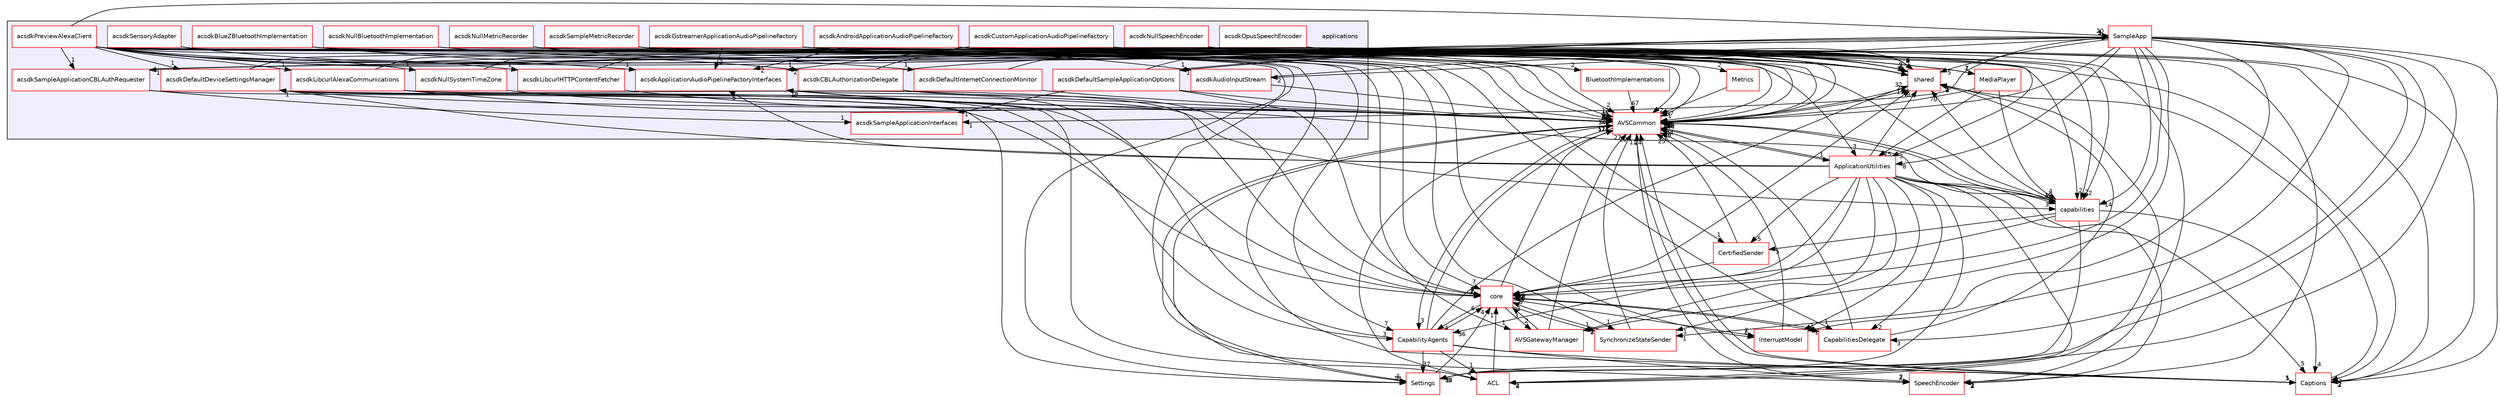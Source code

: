 digraph "/workplace/avs-device-sdk/applications" {
  compound=true
  node [ fontsize="10", fontname="Helvetica"];
  edge [ labelfontsize="10", labelfontname="Helvetica"];
  subgraph clusterdir_a6e4fee11f07c3b70486e88fe92cbbdc {
    graph [ bgcolor="#eeeeff", pencolor="black", label="" URL="dir_a6e4fee11f07c3b70486e88fe92cbbdc.html"];
    dir_a6e4fee11f07c3b70486e88fe92cbbdc [shape=plaintext label="applications"];
    dir_1cf53dd7f9966fe965530490bbad7057 [shape=box label="acsdkAndroidApplicationAudioPipelineFactory" color="red" fillcolor="white" style="filled" URL="dir_1cf53dd7f9966fe965530490bbad7057.html"];
    dir_5f7911d5aff7f3db61b81ea8d608701d [shape=box label="acsdkApplicationAudioPipelineFactoryInterfaces" color="red" fillcolor="white" style="filled" URL="dir_5f7911d5aff7f3db61b81ea8d608701d.html"];
    dir_6e5fdab6be803ed5b8181c38b7c94800 [shape=box label="acsdkAudioInputStream" color="red" fillcolor="white" style="filled" URL="dir_6e5fdab6be803ed5b8181c38b7c94800.html"];
    dir_6da513a35088d741074cab6b43d8e3f8 [shape=box label="acsdkBlueZBluetoothImplementation" color="red" fillcolor="white" style="filled" URL="dir_6da513a35088d741074cab6b43d8e3f8.html"];
    dir_364238d3763c18b6eab649c7e2690a5f [shape=box label="acsdkCBLAuthorizationDelegate" color="red" fillcolor="white" style="filled" URL="dir_364238d3763c18b6eab649c7e2690a5f.html"];
    dir_4db2804b83eeb6f824df12177a969a77 [shape=box label="acsdkCustomApplicationAudioPipelineFactory" color="red" fillcolor="white" style="filled" URL="dir_4db2804b83eeb6f824df12177a969a77.html"];
    dir_71f5bfcd0a5bab77daf39416ebe479fc [shape=box label="acsdkDefaultDeviceSettingsManager" color="red" fillcolor="white" style="filled" URL="dir_71f5bfcd0a5bab77daf39416ebe479fc.html"];
    dir_2b1324aab7372507d5b1023e15ff82ed [shape=box label="acsdkDefaultInternetConnectionMonitor" color="red" fillcolor="white" style="filled" URL="dir_2b1324aab7372507d5b1023e15ff82ed.html"];
    dir_d6da89875b90c7534db985b27b13c6a1 [shape=box label="acsdkDefaultSampleApplicationOptions" color="red" fillcolor="white" style="filled" URL="dir_d6da89875b90c7534db985b27b13c6a1.html"];
    dir_c1b37f1635fc8a7f15912cfd50e93f5b [shape=box label="acsdkGstreamerApplicationAudioPipelineFactory" color="red" fillcolor="white" style="filled" URL="dir_c1b37f1635fc8a7f15912cfd50e93f5b.html"];
    dir_dd3a3f4bad9cc2f3e4d0c1debdf7be7c [shape=box label="acsdkLibcurlAlexaCommunications" color="red" fillcolor="white" style="filled" URL="dir_dd3a3f4bad9cc2f3e4d0c1debdf7be7c.html"];
    dir_3331e98c94e2b3a45d3ee3dc3c4ccbde [shape=box label="acsdkLibcurlHTTPContentFetcher" color="red" fillcolor="white" style="filled" URL="dir_3331e98c94e2b3a45d3ee3dc3c4ccbde.html"];
    dir_e02d16e41de87394e4c037287f420699 [shape=box label="acsdkNullBluetoothImplementation" color="red" fillcolor="white" style="filled" URL="dir_e02d16e41de87394e4c037287f420699.html"];
    dir_3173ae89296cd01bbdb6a501d675bdf6 [shape=box label="acsdkNullMetricRecorder" color="red" fillcolor="white" style="filled" URL="dir_3173ae89296cd01bbdb6a501d675bdf6.html"];
    dir_7d20c5307202a034bc1a78ccc0c55583 [shape=box label="acsdkNullSpeechEncoder" color="red" fillcolor="white" style="filled" URL="dir_7d20c5307202a034bc1a78ccc0c55583.html"];
    dir_173ea26d5505b4a0e92ec4de82bbd352 [shape=box label="acsdkNullSystemTimeZone" color="red" fillcolor="white" style="filled" URL="dir_173ea26d5505b4a0e92ec4de82bbd352.html"];
    dir_96a67075439c4181990a0154ca292ecf [shape=box label="acsdkOpusSpeechEncoder" color="red" fillcolor="white" style="filled" URL="dir_96a67075439c4181990a0154ca292ecf.html"];
    dir_62711260edc4e066c7f76e6799d8392c [shape=box label="acsdkPreviewAlexaClient" color="red" fillcolor="white" style="filled" URL="dir_62711260edc4e066c7f76e6799d8392c.html"];
    dir_9ccf9315b0a27650f0f760a264808e11 [shape=box label="acsdkSampleApplicationCBLAuthRequester" color="red" fillcolor="white" style="filled" URL="dir_9ccf9315b0a27650f0f760a264808e11.html"];
    dir_0c573f6f99f98abb37dc81ba5bc6038c [shape=box label="acsdkSampleApplicationInterfaces" color="red" fillcolor="white" style="filled" URL="dir_0c573f6f99f98abb37dc81ba5bc6038c.html"];
    dir_f0211a837f5821a6a4f7dce18e559ffd [shape=box label="acsdkSampleMetricRecorder" color="red" fillcolor="white" style="filled" URL="dir_f0211a837f5821a6a4f7dce18e559ffd.html"];
    dir_0ebafafa6006f5ef4aa43abbb131b692 [shape=box label="acsdkSensoryAdapter" color="red" fillcolor="white" style="filled" URL="dir_0ebafafa6006f5ef4aa43abbb131b692.html"];
  }
  dir_9982052f7ce695d12571567315b2fafa [shape=box label="shared" fillcolor="white" style="filled" color="red" URL="dir_9982052f7ce695d12571567315b2fafa.html"];
  dir_69fa8d0f4fee2820ffc8601fbf428b42 [shape=box label="SampleApp" fillcolor="white" style="filled" color="red" URL="dir_69fa8d0f4fee2820ffc8601fbf428b42.html"];
  dir_748b5abbb33df61eda67007924a1a0cb [shape=box label="ApplicationUtilities" fillcolor="white" style="filled" color="red" URL="dir_748b5abbb33df61eda67007924a1a0cb.html"];
  dir_7cf910bd1d7603f12ef47ff650cec893 [shape=box label="CapabilityAgents" fillcolor="white" style="filled" color="red" URL="dir_7cf910bd1d7603f12ef47ff650cec893.html"];
  dir_6b07903b29b547047bfa8a8b819c80bf [shape=box label="SpeechEncoder" fillcolor="white" style="filled" color="red" URL="dir_6b07903b29b547047bfa8a8b819c80bf.html"];
  dir_43f851592d494520999e836628ea5995 [shape=box label="Metrics" fillcolor="white" style="filled" color="red" URL="dir_43f851592d494520999e836628ea5995.html"];
  dir_de0e77330fd0ab33359e90b501923c8e [shape=box label="Captions" fillcolor="white" style="filled" color="red" URL="dir_de0e77330fd0ab33359e90b501923c8e.html"];
  dir_cf27311ab9f4263eef70b28364b95692 [shape=box label="CertifiedSender" fillcolor="white" style="filled" color="red" URL="dir_cf27311ab9f4263eef70b28364b95692.html"];
  dir_9d34932954f3d83257e5e12e3f421a72 [shape=box label="MediaPlayer" fillcolor="white" style="filled" color="red" URL="dir_9d34932954f3d83257e5e12e3f421a72.html"];
  dir_8ae0dd75af039a94f4269584fb8eef13 [shape=box label="Settings" fillcolor="white" style="filled" color="red" URL="dir_8ae0dd75af039a94f4269584fb8eef13.html"];
  dir_b1dfedc9efa610ba8c818c30206ff41f [shape=box label="ACL" fillcolor="white" style="filled" color="red" URL="dir_b1dfedc9efa610ba8c818c30206ff41f.html"];
  dir_13e65effb2bde530b17b3d5eefcd0266 [shape=box label="AVSCommon" fillcolor="white" style="filled" color="red" URL="dir_13e65effb2bde530b17b3d5eefcd0266.html"];
  dir_393484519c59ac99088674c9b5ebc5b9 [shape=box label="AVSGatewayManager" fillcolor="white" style="filled" color="red" URL="dir_393484519c59ac99088674c9b5ebc5b9.html"];
  dir_4270bfced15e0e73154b13468c7c9ad9 [shape=box label="core" fillcolor="white" style="filled" color="red" URL="dir_4270bfced15e0e73154b13468c7c9ad9.html"];
  dir_1da5878b5eab0954316ec5377b4b3029 [shape=box label="InterruptModel" fillcolor="white" style="filled" color="red" URL="dir_1da5878b5eab0954316ec5377b4b3029.html"];
  dir_55f1e16e469d547c636a522dac21b8a1 [shape=box label="capabilities" fillcolor="white" style="filled" color="red" URL="dir_55f1e16e469d547c636a522dac21b8a1.html"];
  dir_3bb03bb8f5c109658007b64753c5da0f [shape=box label="SynchronizeStateSender" fillcolor="white" style="filled" color="red" URL="dir_3bb03bb8f5c109658007b64753c5da0f.html"];
  dir_27114e8c504df5f4609f20f7d28eb6fc [shape=box label="BluetoothImplementations" fillcolor="white" style="filled" color="red" URL="dir_27114e8c504df5f4609f20f7d28eb6fc.html"];
  dir_924a657fe36215a0159270de1b610651 [shape=box label="CapabilitiesDelegate" fillcolor="white" style="filled" color="red" URL="dir_924a657fe36215a0159270de1b610651.html"];
  dir_9982052f7ce695d12571567315b2fafa->dir_13e65effb2bde530b17b3d5eefcd0266 [headlabel="40", labeldistance=1.5 headhref="dir_000116_000017.html"];
  dir_69fa8d0f4fee2820ffc8601fbf428b42->dir_0c573f6f99f98abb37dc81ba5bc6038c [headlabel="1", labeldistance=1.5 headhref="dir_000131_000110.html"];
  dir_69fa8d0f4fee2820ffc8601fbf428b42->dir_9982052f7ce695d12571567315b2fafa [headlabel="5", labeldistance=1.5 headhref="dir_000131_000116.html"];
  dir_69fa8d0f4fee2820ffc8601fbf428b42->dir_748b5abbb33df61eda67007924a1a0cb [headlabel="8", labeldistance=1.5 headhref="dir_000131_000127.html"];
  dir_69fa8d0f4fee2820ffc8601fbf428b42->dir_6e5fdab6be803ed5b8181c38b7c94800 [headlabel="2", labeldistance=1.5 headhref="dir_000131_000046.html"];
  dir_69fa8d0f4fee2820ffc8601fbf428b42->dir_de0e77330fd0ab33359e90b501923c8e [headlabel="2", labeldistance=1.5 headhref="dir_000131_000502.html"];
  dir_69fa8d0f4fee2820ffc8601fbf428b42->dir_8ae0dd75af039a94f4269584fb8eef13 [headlabel="12", labeldistance=1.5 headhref="dir_000131_000709.html"];
  dir_69fa8d0f4fee2820ffc8601fbf428b42->dir_b1dfedc9efa610ba8c818c30206ff41f [headlabel="2", labeldistance=1.5 headhref="dir_000131_000000.html"];
  dir_69fa8d0f4fee2820ffc8601fbf428b42->dir_13e65effb2bde530b17b3d5eefcd0266 [headlabel="130", labeldistance=1.5 headhref="dir_000131_000017.html"];
  dir_69fa8d0f4fee2820ffc8601fbf428b42->dir_393484519c59ac99088674c9b5ebc5b9 [headlabel="2", labeldistance=1.5 headhref="dir_000131_000274.html"];
  dir_69fa8d0f4fee2820ffc8601fbf428b42->dir_4270bfced15e0e73154b13468c7c9ad9 [headlabel="20", labeldistance=1.5 headhref="dir_000131_000528.html"];
  dir_69fa8d0f4fee2820ffc8601fbf428b42->dir_d6da89875b90c7534db985b27b13c6a1 [headlabel="1", labeldistance=1.5 headhref="dir_000131_000070.html"];
  dir_69fa8d0f4fee2820ffc8601fbf428b42->dir_1da5878b5eab0954316ec5377b4b3029 [headlabel="1", labeldistance=1.5 headhref="dir_000131_000659.html"];
  dir_69fa8d0f4fee2820ffc8601fbf428b42->dir_55f1e16e469d547c636a522dac21b8a1 [headlabel="14", labeldistance=1.5 headhref="dir_000131_000163.html"];
  dir_69fa8d0f4fee2820ffc8601fbf428b42->dir_3bb03bb8f5c109658007b64753c5da0f [headlabel="1", labeldistance=1.5 headhref="dir_000131_000799.html"];
  dir_69fa8d0f4fee2820ffc8601fbf428b42->dir_924a657fe36215a0159270de1b610651 [headlabel="3", labeldistance=1.5 headhref="dir_000131_000009.html"];
  dir_69fa8d0f4fee2820ffc8601fbf428b42->dir_9ccf9315b0a27650f0f760a264808e11 [headlabel="1", labeldistance=1.5 headhref="dir_000131_000106.html"];
  dir_748b5abbb33df61eda67007924a1a0cb->dir_9982052f7ce695d12571567315b2fafa [headlabel="8", labeldistance=1.5 headhref="dir_000127_000116.html"];
  dir_748b5abbb33df61eda67007924a1a0cb->dir_7cf910bd1d7603f12ef47ff650cec893 [headlabel="36", labeldistance=1.5 headhref="dir_000127_000423.html"];
  dir_748b5abbb33df61eda67007924a1a0cb->dir_6b07903b29b547047bfa8a8b819c80bf [headlabel="2", labeldistance=1.5 headhref="dir_000127_000784.html"];
  dir_748b5abbb33df61eda67007924a1a0cb->dir_71f5bfcd0a5bab77daf39416ebe479fc [headlabel="1", labeldistance=1.5 headhref="dir_000127_000062.html"];
  dir_748b5abbb33df61eda67007924a1a0cb->dir_5f7911d5aff7f3db61b81ea8d608701d [headlabel="5", labeldistance=1.5 headhref="dir_000127_000041.html"];
  dir_748b5abbb33df61eda67007924a1a0cb->dir_de0e77330fd0ab33359e90b501923c8e [headlabel="5", labeldistance=1.5 headhref="dir_000127_000502.html"];
  dir_748b5abbb33df61eda67007924a1a0cb->dir_cf27311ab9f4263eef70b28364b95692 [headlabel="5", labeldistance=1.5 headhref="dir_000127_000517.html"];
  dir_748b5abbb33df61eda67007924a1a0cb->dir_8ae0dd75af039a94f4269584fb8eef13 [headlabel="3", labeldistance=1.5 headhref="dir_000127_000709.html"];
  dir_748b5abbb33df61eda67007924a1a0cb->dir_b1dfedc9efa610ba8c818c30206ff41f [headlabel="4", labeldistance=1.5 headhref="dir_000127_000000.html"];
  dir_748b5abbb33df61eda67007924a1a0cb->dir_13e65effb2bde530b17b3d5eefcd0266 [headlabel="144", labeldistance=1.5 headhref="dir_000127_000017.html"];
  dir_748b5abbb33df61eda67007924a1a0cb->dir_393484519c59ac99088674c9b5ebc5b9 [headlabel="2", labeldistance=1.5 headhref="dir_000127_000274.html"];
  dir_748b5abbb33df61eda67007924a1a0cb->dir_4270bfced15e0e73154b13468c7c9ad9 [headlabel="13", labeldistance=1.5 headhref="dir_000127_000528.html"];
  dir_748b5abbb33df61eda67007924a1a0cb->dir_1da5878b5eab0954316ec5377b4b3029 [headlabel="3", labeldistance=1.5 headhref="dir_000127_000659.html"];
  dir_748b5abbb33df61eda67007924a1a0cb->dir_55f1e16e469d547c636a522dac21b8a1 [headlabel="49", labeldistance=1.5 headhref="dir_000127_000163.html"];
  dir_748b5abbb33df61eda67007924a1a0cb->dir_3bb03bb8f5c109658007b64753c5da0f [headlabel="1", labeldistance=1.5 headhref="dir_000127_000799.html"];
  dir_748b5abbb33df61eda67007924a1a0cb->dir_924a657fe36215a0159270de1b610651 [headlabel="2", labeldistance=1.5 headhref="dir_000127_000009.html"];
  dir_dd3a3f4bad9cc2f3e4d0c1debdf7be7c->dir_9982052f7ce695d12571567315b2fafa [headlabel="6", labeldistance=1.5 headhref="dir_000074_000116.html"];
  dir_dd3a3f4bad9cc2f3e4d0c1debdf7be7c->dir_b1dfedc9efa610ba8c818c30206ff41f [headlabel="4", labeldistance=1.5 headhref="dir_000074_000000.html"];
  dir_dd3a3f4bad9cc2f3e4d0c1debdf7be7c->dir_13e65effb2bde530b17b3d5eefcd0266 [headlabel="7", labeldistance=1.5 headhref="dir_000074_000017.html"];
  dir_dd3a3f4bad9cc2f3e4d0c1debdf7be7c->dir_4270bfced15e0e73154b13468c7c9ad9 [headlabel="1", labeldistance=1.5 headhref="dir_000074_000528.html"];
  dir_6e5fdab6be803ed5b8181c38b7c94800->dir_9982052f7ce695d12571567315b2fafa [headlabel="3", labeldistance=1.5 headhref="dir_000046_000116.html"];
  dir_6e5fdab6be803ed5b8181c38b7c94800->dir_13e65effb2bde530b17b3d5eefcd0266 [headlabel="7", labeldistance=1.5 headhref="dir_000046_000017.html"];
  dir_7cf910bd1d7603f12ef47ff650cec893->dir_9982052f7ce695d12571567315b2fafa [headlabel="32", labeldistance=1.5 headhref="dir_000423_000116.html"];
  dir_7cf910bd1d7603f12ef47ff650cec893->dir_6b07903b29b547047bfa8a8b819c80bf [headlabel="2", labeldistance=1.5 headhref="dir_000423_000784.html"];
  dir_7cf910bd1d7603f12ef47ff650cec893->dir_5f7911d5aff7f3db61b81ea8d608701d [headlabel="2", labeldistance=1.5 headhref="dir_000423_000041.html"];
  dir_7cf910bd1d7603f12ef47ff650cec893->dir_de0e77330fd0ab33359e90b501923c8e [headlabel="5", labeldistance=1.5 headhref="dir_000423_000502.html"];
  dir_7cf910bd1d7603f12ef47ff650cec893->dir_8ae0dd75af039a94f4269584fb8eef13 [headlabel="37", labeldistance=1.5 headhref="dir_000423_000709.html"];
  dir_7cf910bd1d7603f12ef47ff650cec893->dir_b1dfedc9efa610ba8c818c30206ff41f [headlabel="1", labeldistance=1.5 headhref="dir_000423_000000.html"];
  dir_7cf910bd1d7603f12ef47ff650cec893->dir_13e65effb2bde530b17b3d5eefcd0266 [headlabel="521", labeldistance=1.5 headhref="dir_000423_000017.html"];
  dir_7cf910bd1d7603f12ef47ff650cec893->dir_4270bfced15e0e73154b13468c7c9ad9 [headlabel="6", labeldistance=1.5 headhref="dir_000423_000528.html"];
  dir_6b07903b29b547047bfa8a8b819c80bf->dir_13e65effb2bde530b17b3d5eefcd0266 [headlabel="11", labeldistance=1.5 headhref="dir_000784_000017.html"];
  dir_43f851592d494520999e836628ea5995->dir_13e65effb2bde530b17b3d5eefcd0266 [headlabel="37", labeldistance=1.5 headhref="dir_000680_000017.html"];
  dir_364238d3763c18b6eab649c7e2690a5f->dir_9982052f7ce695d12571567315b2fafa [headlabel="3", labeldistance=1.5 headhref="dir_000058_000116.html"];
  dir_364238d3763c18b6eab649c7e2690a5f->dir_69fa8d0f4fee2820ffc8601fbf428b42 [headlabel="3", labeldistance=1.5 headhref="dir_000058_000131.html"];
  dir_364238d3763c18b6eab649c7e2690a5f->dir_13e65effb2bde530b17b3d5eefcd0266 [headlabel="4", labeldistance=1.5 headhref="dir_000058_000017.html"];
  dir_364238d3763c18b6eab649c7e2690a5f->dir_4270bfced15e0e73154b13468c7c9ad9 [headlabel="3", labeldistance=1.5 headhref="dir_000058_000528.html"];
  dir_71f5bfcd0a5bab77daf39416ebe479fc->dir_9982052f7ce695d12571567315b2fafa [headlabel="3", labeldistance=1.5 headhref="dir_000062_000116.html"];
  dir_71f5bfcd0a5bab77daf39416ebe479fc->dir_7cf910bd1d7603f12ef47ff650cec893 [headlabel="3", labeldistance=1.5 headhref="dir_000062_000423.html"];
  dir_71f5bfcd0a5bab77daf39416ebe479fc->dir_8ae0dd75af039a94f4269584fb8eef13 [headlabel="13", labeldistance=1.5 headhref="dir_000062_000709.html"];
  dir_71f5bfcd0a5bab77daf39416ebe479fc->dir_13e65effb2bde530b17b3d5eefcd0266 [headlabel="12", labeldistance=1.5 headhref="dir_000062_000017.html"];
  dir_71f5bfcd0a5bab77daf39416ebe479fc->dir_4270bfced15e0e73154b13468c7c9ad9 [headlabel="2", labeldistance=1.5 headhref="dir_000062_000528.html"];
  dir_71f5bfcd0a5bab77daf39416ebe479fc->dir_55f1e16e469d547c636a522dac21b8a1 [headlabel="3", labeldistance=1.5 headhref="dir_000062_000163.html"];
  dir_5f7911d5aff7f3db61b81ea8d608701d->dir_13e65effb2bde530b17b3d5eefcd0266 [headlabel="5", labeldistance=1.5 headhref="dir_000041_000017.html"];
  dir_4db2804b83eeb6f824df12177a969a77->dir_9982052f7ce695d12571567315b2fafa [headlabel="5", labeldistance=1.5 headhref="dir_000032_000116.html"];
  dir_4db2804b83eeb6f824df12177a969a77->dir_5f7911d5aff7f3db61b81ea8d608701d [headlabel="2", labeldistance=1.5 headhref="dir_000032_000041.html"];
  dir_4db2804b83eeb6f824df12177a969a77->dir_de0e77330fd0ab33359e90b501923c8e [headlabel="2", labeldistance=1.5 headhref="dir_000032_000502.html"];
  dir_4db2804b83eeb6f824df12177a969a77->dir_13e65effb2bde530b17b3d5eefcd0266 [headlabel="9", labeldistance=1.5 headhref="dir_000032_000017.html"];
  dir_4db2804b83eeb6f824df12177a969a77->dir_55f1e16e469d547c636a522dac21b8a1 [headlabel="2", labeldistance=1.5 headhref="dir_000032_000163.html"];
  dir_de0e77330fd0ab33359e90b501923c8e->dir_9982052f7ce695d12571567315b2fafa [headlabel="4", labeldistance=1.5 headhref="dir_000502_000116.html"];
  dir_de0e77330fd0ab33359e90b501923c8e->dir_13e65effb2bde530b17b3d5eefcd0266 [headlabel="24", labeldistance=1.5 headhref="dir_000502_000017.html"];
  dir_cf27311ab9f4263eef70b28364b95692->dir_13e65effb2bde530b17b3d5eefcd0266 [headlabel="25", labeldistance=1.5 headhref="dir_000517_000017.html"];
  dir_cf27311ab9f4263eef70b28364b95692->dir_4270bfced15e0e73154b13468c7c9ad9 [headlabel="6", labeldistance=1.5 headhref="dir_000517_000528.html"];
  dir_9d34932954f3d83257e5e12e3f421a72->dir_748b5abbb33df61eda67007924a1a0cb [headlabel="15", labeldistance=1.5 headhref="dir_000669_000127.html"];
  dir_9d34932954f3d83257e5e12e3f421a72->dir_13e65effb2bde530b17b3d5eefcd0266 [headlabel="78", labeldistance=1.5 headhref="dir_000669_000017.html"];
  dir_9d34932954f3d83257e5e12e3f421a72->dir_55f1e16e469d547c636a522dac21b8a1 [headlabel="4", labeldistance=1.5 headhref="dir_000669_000163.html"];
  dir_8ae0dd75af039a94f4269584fb8eef13->dir_13e65effb2bde530b17b3d5eefcd0266 [headlabel="61", labeldistance=1.5 headhref="dir_000709_000017.html"];
  dir_8ae0dd75af039a94f4269584fb8eef13->dir_4270bfced15e0e73154b13468c7c9ad9 [headlabel="4", labeldistance=1.5 headhref="dir_000709_000528.html"];
  dir_b1dfedc9efa610ba8c818c30206ff41f->dir_9982052f7ce695d12571567315b2fafa [headlabel="2", labeldistance=1.5 headhref="dir_000000_000116.html"];
  dir_b1dfedc9efa610ba8c818c30206ff41f->dir_13e65effb2bde530b17b3d5eefcd0266 [headlabel="143", labeldistance=1.5 headhref="dir_000000_000017.html"];
  dir_b1dfedc9efa610ba8c818c30206ff41f->dir_4270bfced15e0e73154b13468c7c9ad9 [headlabel="1", labeldistance=1.5 headhref="dir_000000_000528.html"];
  dir_2b1324aab7372507d5b1023e15ff82ed->dir_9982052f7ce695d12571567315b2fafa [headlabel="2", labeldistance=1.5 headhref="dir_000066_000116.html"];
  dir_2b1324aab7372507d5b1023e15ff82ed->dir_13e65effb2bde530b17b3d5eefcd0266 [headlabel="3", labeldistance=1.5 headhref="dir_000066_000017.html"];
  dir_13e65effb2bde530b17b3d5eefcd0266->dir_9982052f7ce695d12571567315b2fafa [headlabel="2", labeldistance=1.5 headhref="dir_000017_000116.html"];
  dir_13e65effb2bde530b17b3d5eefcd0266->dir_748b5abbb33df61eda67007924a1a0cb [headlabel="1", labeldistance=1.5 headhref="dir_000017_000127.html"];
  dir_13e65effb2bde530b17b3d5eefcd0266->dir_7cf910bd1d7603f12ef47ff650cec893 [headlabel="3", labeldistance=1.5 headhref="dir_000017_000423.html"];
  dir_13e65effb2bde530b17b3d5eefcd0266->dir_de0e77330fd0ab33359e90b501923c8e [headlabel="1", labeldistance=1.5 headhref="dir_000017_000502.html"];
  dir_13e65effb2bde530b17b3d5eefcd0266->dir_8ae0dd75af039a94f4269584fb8eef13 [headlabel="1", labeldistance=1.5 headhref="dir_000017_000709.html"];
  dir_13e65effb2bde530b17b3d5eefcd0266->dir_55f1e16e469d547c636a522dac21b8a1 [headlabel="4", labeldistance=1.5 headhref="dir_000017_000163.html"];
  dir_1cf53dd7f9966fe965530490bbad7057->dir_9982052f7ce695d12571567315b2fafa [headlabel="5", labeldistance=1.5 headhref="dir_000029_000116.html"];
  dir_1cf53dd7f9966fe965530490bbad7057->dir_748b5abbb33df61eda67007924a1a0cb [headlabel="3", labeldistance=1.5 headhref="dir_000029_000127.html"];
  dir_1cf53dd7f9966fe965530490bbad7057->dir_5f7911d5aff7f3db61b81ea8d608701d [headlabel="2", labeldistance=1.5 headhref="dir_000029_000041.html"];
  dir_1cf53dd7f9966fe965530490bbad7057->dir_de0e77330fd0ab33359e90b501923c8e [headlabel="2", labeldistance=1.5 headhref="dir_000029_000502.html"];
  dir_1cf53dd7f9966fe965530490bbad7057->dir_9d34932954f3d83257e5e12e3f421a72 [headlabel="2", labeldistance=1.5 headhref="dir_000029_000669.html"];
  dir_1cf53dd7f9966fe965530490bbad7057->dir_13e65effb2bde530b17b3d5eefcd0266 [headlabel="9", labeldistance=1.5 headhref="dir_000029_000017.html"];
  dir_1cf53dd7f9966fe965530490bbad7057->dir_55f1e16e469d547c636a522dac21b8a1 [headlabel="2", labeldistance=1.5 headhref="dir_000029_000163.html"];
  dir_393484519c59ac99088674c9b5ebc5b9->dir_13e65effb2bde530b17b3d5eefcd0266 [headlabel="27", labeldistance=1.5 headhref="dir_000274_000017.html"];
  dir_393484519c59ac99088674c9b5ebc5b9->dir_4270bfced15e0e73154b13468c7c9ad9 [headlabel="3", labeldistance=1.5 headhref="dir_000274_000528.html"];
  dir_4270bfced15e0e73154b13468c7c9ad9->dir_9982052f7ce695d12571567315b2fafa [headlabel="13", labeldistance=1.5 headhref="dir_000528_000116.html"];
  dir_4270bfced15e0e73154b13468c7c9ad9->dir_7cf910bd1d7603f12ef47ff650cec893 [headlabel="4", labeldistance=1.5 headhref="dir_000528_000423.html"];
  dir_4270bfced15e0e73154b13468c7c9ad9->dir_13e65effb2bde530b17b3d5eefcd0266 [headlabel="114", labeldistance=1.5 headhref="dir_000528_000017.html"];
  dir_4270bfced15e0e73154b13468c7c9ad9->dir_393484519c59ac99088674c9b5ebc5b9 [headlabel="2", labeldistance=1.5 headhref="dir_000528_000274.html"];
  dir_4270bfced15e0e73154b13468c7c9ad9->dir_1da5878b5eab0954316ec5377b4b3029 [headlabel="2", labeldistance=1.5 headhref="dir_000528_000659.html"];
  dir_4270bfced15e0e73154b13468c7c9ad9->dir_3bb03bb8f5c109658007b64753c5da0f [headlabel="1", labeldistance=1.5 headhref="dir_000528_000799.html"];
  dir_4270bfced15e0e73154b13468c7c9ad9->dir_924a657fe36215a0159270de1b610651 [headlabel="2", labeldistance=1.5 headhref="dir_000528_000009.html"];
  dir_62711260edc4e066c7f76e6799d8392c->dir_9982052f7ce695d12571567315b2fafa [headlabel="9", labeldistance=1.5 headhref="dir_000102_000116.html"];
  dir_62711260edc4e066c7f76e6799d8392c->dir_69fa8d0f4fee2820ffc8601fbf428b42 [headlabel="20", labeldistance=1.5 headhref="dir_000102_000131.html"];
  dir_62711260edc4e066c7f76e6799d8392c->dir_748b5abbb33df61eda67007924a1a0cb [headlabel="3", labeldistance=1.5 headhref="dir_000102_000127.html"];
  dir_62711260edc4e066c7f76e6799d8392c->dir_dd3a3f4bad9cc2f3e4d0c1debdf7be7c [headlabel="1", labeldistance=1.5 headhref="dir_000102_000074.html"];
  dir_62711260edc4e066c7f76e6799d8392c->dir_6e5fdab6be803ed5b8181c38b7c94800 [headlabel="1", labeldistance=1.5 headhref="dir_000102_000046.html"];
  dir_62711260edc4e066c7f76e6799d8392c->dir_7cf910bd1d7603f12ef47ff650cec893 [headlabel="7", labeldistance=1.5 headhref="dir_000102_000423.html"];
  dir_62711260edc4e066c7f76e6799d8392c->dir_6b07903b29b547047bfa8a8b819c80bf [headlabel="2", labeldistance=1.5 headhref="dir_000102_000784.html"];
  dir_62711260edc4e066c7f76e6799d8392c->dir_364238d3763c18b6eab649c7e2690a5f [headlabel="1", labeldistance=1.5 headhref="dir_000102_000058.html"];
  dir_62711260edc4e066c7f76e6799d8392c->dir_71f5bfcd0a5bab77daf39416ebe479fc [headlabel="1", labeldistance=1.5 headhref="dir_000102_000062.html"];
  dir_62711260edc4e066c7f76e6799d8392c->dir_5f7911d5aff7f3db61b81ea8d608701d [headlabel="1", labeldistance=1.5 headhref="dir_000102_000041.html"];
  dir_62711260edc4e066c7f76e6799d8392c->dir_de0e77330fd0ab33359e90b501923c8e [headlabel="1", labeldistance=1.5 headhref="dir_000102_000502.html"];
  dir_62711260edc4e066c7f76e6799d8392c->dir_cf27311ab9f4263eef70b28364b95692 [headlabel="1", labeldistance=1.5 headhref="dir_000102_000517.html"];
  dir_62711260edc4e066c7f76e6799d8392c->dir_8ae0dd75af039a94f4269584fb8eef13 [headlabel="1", labeldistance=1.5 headhref="dir_000102_000709.html"];
  dir_62711260edc4e066c7f76e6799d8392c->dir_2b1324aab7372507d5b1023e15ff82ed [headlabel="1", labeldistance=1.5 headhref="dir_000102_000066.html"];
  dir_62711260edc4e066c7f76e6799d8392c->dir_13e65effb2bde530b17b3d5eefcd0266 [headlabel="41", labeldistance=1.5 headhref="dir_000102_000017.html"];
  dir_62711260edc4e066c7f76e6799d8392c->dir_393484519c59ac99088674c9b5ebc5b9 [headlabel="1", labeldistance=1.5 headhref="dir_000102_000274.html"];
  dir_62711260edc4e066c7f76e6799d8392c->dir_4270bfced15e0e73154b13468c7c9ad9 [headlabel="7", labeldistance=1.5 headhref="dir_000102_000528.html"];
  dir_62711260edc4e066c7f76e6799d8392c->dir_173ea26d5505b4a0e92ec4de82bbd352 [headlabel="1", labeldistance=1.5 headhref="dir_000102_000098.html"];
  dir_62711260edc4e066c7f76e6799d8392c->dir_1da5878b5eab0954316ec5377b4b3029 [headlabel="2", labeldistance=1.5 headhref="dir_000102_000659.html"];
  dir_62711260edc4e066c7f76e6799d8392c->dir_55f1e16e469d547c636a522dac21b8a1 [headlabel="19", labeldistance=1.5 headhref="dir_000102_000163.html"];
  dir_62711260edc4e066c7f76e6799d8392c->dir_3bb03bb8f5c109658007b64753c5da0f [headlabel="1", labeldistance=1.5 headhref="dir_000102_000799.html"];
  dir_62711260edc4e066c7f76e6799d8392c->dir_3331e98c94e2b3a45d3ee3dc3c4ccbde [headlabel="1", labeldistance=1.5 headhref="dir_000102_000078.html"];
  dir_62711260edc4e066c7f76e6799d8392c->dir_924a657fe36215a0159270de1b610651 [headlabel="1", labeldistance=1.5 headhref="dir_000102_000009.html"];
  dir_62711260edc4e066c7f76e6799d8392c->dir_9ccf9315b0a27650f0f760a264808e11 [headlabel="1", labeldistance=1.5 headhref="dir_000102_000106.html"];
  dir_96a67075439c4181990a0154ca292ecf->dir_9982052f7ce695d12571567315b2fafa [headlabel="2", labeldistance=1.5 headhref="dir_000093_000116.html"];
  dir_96a67075439c4181990a0154ca292ecf->dir_6b07903b29b547047bfa8a8b819c80bf [headlabel="2", labeldistance=1.5 headhref="dir_000093_000784.html"];
  dir_e02d16e41de87394e4c037287f420699->dir_9982052f7ce695d12571567315b2fafa [headlabel="3", labeldistance=1.5 headhref="dir_000053_000116.html"];
  dir_e02d16e41de87394e4c037287f420699->dir_13e65effb2bde530b17b3d5eefcd0266 [headlabel="2", labeldistance=1.5 headhref="dir_000053_000017.html"];
  dir_6da513a35088d741074cab6b43d8e3f8->dir_9982052f7ce695d12571567315b2fafa [headlabel="4", labeldistance=1.5 headhref="dir_000050_000116.html"];
  dir_6da513a35088d741074cab6b43d8e3f8->dir_13e65effb2bde530b17b3d5eefcd0266 [headlabel="2", labeldistance=1.5 headhref="dir_000050_000017.html"];
  dir_6da513a35088d741074cab6b43d8e3f8->dir_27114e8c504df5f4609f20f7d28eb6fc [headlabel="2", labeldistance=1.5 headhref="dir_000050_000282.html"];
  dir_173ea26d5505b4a0e92ec4de82bbd352->dir_9982052f7ce695d12571567315b2fafa [headlabel="2", labeldistance=1.5 headhref="dir_000098_000116.html"];
  dir_173ea26d5505b4a0e92ec4de82bbd352->dir_13e65effb2bde530b17b3d5eefcd0266 [headlabel="1", labeldistance=1.5 headhref="dir_000098_000017.html"];
  dir_0ebafafa6006f5ef4aa43abbb131b692->dir_9982052f7ce695d12571567315b2fafa [headlabel="10", labeldistance=1.5 headhref="dir_000113_000116.html"];
  dir_0ebafafa6006f5ef4aa43abbb131b692->dir_13e65effb2bde530b17b3d5eefcd0266 [headlabel="12", labeldistance=1.5 headhref="dir_000113_000017.html"];
  dir_1da5878b5eab0954316ec5377b4b3029->dir_13e65effb2bde530b17b3d5eefcd0266 [headlabel="6", labeldistance=1.5 headhref="dir_000659_000017.html"];
  dir_d6da89875b90c7534db985b27b13c6a1->dir_0c573f6f99f98abb37dc81ba5bc6038c [headlabel="1", labeldistance=1.5 headhref="dir_000070_000110.html"];
  dir_d6da89875b90c7534db985b27b13c6a1->dir_9982052f7ce695d12571567315b2fafa [headlabel="3", labeldistance=1.5 headhref="dir_000070_000116.html"];
  dir_d6da89875b90c7534db985b27b13c6a1->dir_69fa8d0f4fee2820ffc8601fbf428b42 [headlabel="3", labeldistance=1.5 headhref="dir_000070_000131.html"];
  dir_d6da89875b90c7534db985b27b13c6a1->dir_13e65effb2bde530b17b3d5eefcd0266 [headlabel="8", labeldistance=1.5 headhref="dir_000070_000017.html"];
  dir_d6da89875b90c7534db985b27b13c6a1->dir_4270bfced15e0e73154b13468c7c9ad9 [headlabel="3", labeldistance=1.5 headhref="dir_000070_000528.html"];
  dir_f0211a837f5821a6a4f7dce18e559ffd->dir_9982052f7ce695d12571567315b2fafa [headlabel="2", labeldistance=1.5 headhref="dir_000085_000116.html"];
  dir_f0211a837f5821a6a4f7dce18e559ffd->dir_43f851592d494520999e836628ea5995 [headlabel="2", labeldistance=1.5 headhref="dir_000085_000680.html"];
  dir_f0211a837f5821a6a4f7dce18e559ffd->dir_13e65effb2bde530b17b3d5eefcd0266 [headlabel="1", labeldistance=1.5 headhref="dir_000085_000017.html"];
  dir_55f1e16e469d547c636a522dac21b8a1->dir_9982052f7ce695d12571567315b2fafa [headlabel="70", labeldistance=1.5 headhref="dir_000163_000116.html"];
  dir_55f1e16e469d547c636a522dac21b8a1->dir_5f7911d5aff7f3db61b81ea8d608701d [headlabel="13", labeldistance=1.5 headhref="dir_000163_000041.html"];
  dir_55f1e16e469d547c636a522dac21b8a1->dir_de0e77330fd0ab33359e90b501923c8e [headlabel="4", labeldistance=1.5 headhref="dir_000163_000502.html"];
  dir_55f1e16e469d547c636a522dac21b8a1->dir_cf27311ab9f4263eef70b28364b95692 [headlabel="5", labeldistance=1.5 headhref="dir_000163_000517.html"];
  dir_55f1e16e469d547c636a522dac21b8a1->dir_8ae0dd75af039a94f4269584fb8eef13 [headlabel="33", labeldistance=1.5 headhref="dir_000163_000709.html"];
  dir_55f1e16e469d547c636a522dac21b8a1->dir_13e65effb2bde530b17b3d5eefcd0266 [headlabel="644", labeldistance=1.5 headhref="dir_000163_000017.html"];
  dir_55f1e16e469d547c636a522dac21b8a1->dir_4270bfced15e0e73154b13468c7c9ad9 [headlabel="16", labeldistance=1.5 headhref="dir_000163_000528.html"];
  dir_3bb03bb8f5c109658007b64753c5da0f->dir_13e65effb2bde530b17b3d5eefcd0266 [headlabel="22", labeldistance=1.5 headhref="dir_000799_000017.html"];
  dir_3bb03bb8f5c109658007b64753c5da0f->dir_4270bfced15e0e73154b13468c7c9ad9 [headlabel="1", labeldistance=1.5 headhref="dir_000799_000528.html"];
  dir_3331e98c94e2b3a45d3ee3dc3c4ccbde->dir_9982052f7ce695d12571567315b2fafa [headlabel="4", labeldistance=1.5 headhref="dir_000078_000116.html"];
  dir_3331e98c94e2b3a45d3ee3dc3c4ccbde->dir_13e65effb2bde530b17b3d5eefcd0266 [headlabel="3", labeldistance=1.5 headhref="dir_000078_000017.html"];
  dir_27114e8c504df5f4609f20f7d28eb6fc->dir_13e65effb2bde530b17b3d5eefcd0266 [headlabel="67", labeldistance=1.5 headhref="dir_000282_000017.html"];
  dir_3173ae89296cd01bbdb6a501d675bdf6->dir_9982052f7ce695d12571567315b2fafa [headlabel="2", labeldistance=1.5 headhref="dir_000082_000116.html"];
  dir_3173ae89296cd01bbdb6a501d675bdf6->dir_13e65effb2bde530b17b3d5eefcd0266 [headlabel="1", labeldistance=1.5 headhref="dir_000082_000017.html"];
  dir_924a657fe36215a0159270de1b610651->dir_9982052f7ce695d12571567315b2fafa [headlabel="1", labeldistance=1.5 headhref="dir_000009_000116.html"];
  dir_924a657fe36215a0159270de1b610651->dir_13e65effb2bde530b17b3d5eefcd0266 [headlabel="59", labeldistance=1.5 headhref="dir_000009_000017.html"];
  dir_924a657fe36215a0159270de1b610651->dir_4270bfced15e0e73154b13468c7c9ad9 [headlabel="6", labeldistance=1.5 headhref="dir_000009_000528.html"];
  dir_c1b37f1635fc8a7f15912cfd50e93f5b->dir_9982052f7ce695d12571567315b2fafa [headlabel="5", labeldistance=1.5 headhref="dir_000035_000116.html"];
  dir_c1b37f1635fc8a7f15912cfd50e93f5b->dir_5f7911d5aff7f3db61b81ea8d608701d [headlabel="2", labeldistance=1.5 headhref="dir_000035_000041.html"];
  dir_c1b37f1635fc8a7f15912cfd50e93f5b->dir_de0e77330fd0ab33359e90b501923c8e [headlabel="2", labeldistance=1.5 headhref="dir_000035_000502.html"];
  dir_c1b37f1635fc8a7f15912cfd50e93f5b->dir_9d34932954f3d83257e5e12e3f421a72 [headlabel="1", labeldistance=1.5 headhref="dir_000035_000669.html"];
  dir_c1b37f1635fc8a7f15912cfd50e93f5b->dir_13e65effb2bde530b17b3d5eefcd0266 [headlabel="9", labeldistance=1.5 headhref="dir_000035_000017.html"];
  dir_c1b37f1635fc8a7f15912cfd50e93f5b->dir_55f1e16e469d547c636a522dac21b8a1 [headlabel="2", labeldistance=1.5 headhref="dir_000035_000163.html"];
  dir_9ccf9315b0a27650f0f760a264808e11->dir_0c573f6f99f98abb37dc81ba5bc6038c [headlabel="1", labeldistance=1.5 headhref="dir_000106_000110.html"];
  dir_9ccf9315b0a27650f0f760a264808e11->dir_69fa8d0f4fee2820ffc8601fbf428b42 [headlabel="1", labeldistance=1.5 headhref="dir_000106_000131.html"];
  dir_9ccf9315b0a27650f0f760a264808e11->dir_4270bfced15e0e73154b13468c7c9ad9 [headlabel="1", labeldistance=1.5 headhref="dir_000106_000528.html"];
  dir_7d20c5307202a034bc1a78ccc0c55583->dir_9982052f7ce695d12571567315b2fafa [headlabel="2", labeldistance=1.5 headhref="dir_000090_000116.html"];
  dir_7d20c5307202a034bc1a78ccc0c55583->dir_6b07903b29b547047bfa8a8b819c80bf [headlabel="1", labeldistance=1.5 headhref="dir_000090_000784.html"];
}
